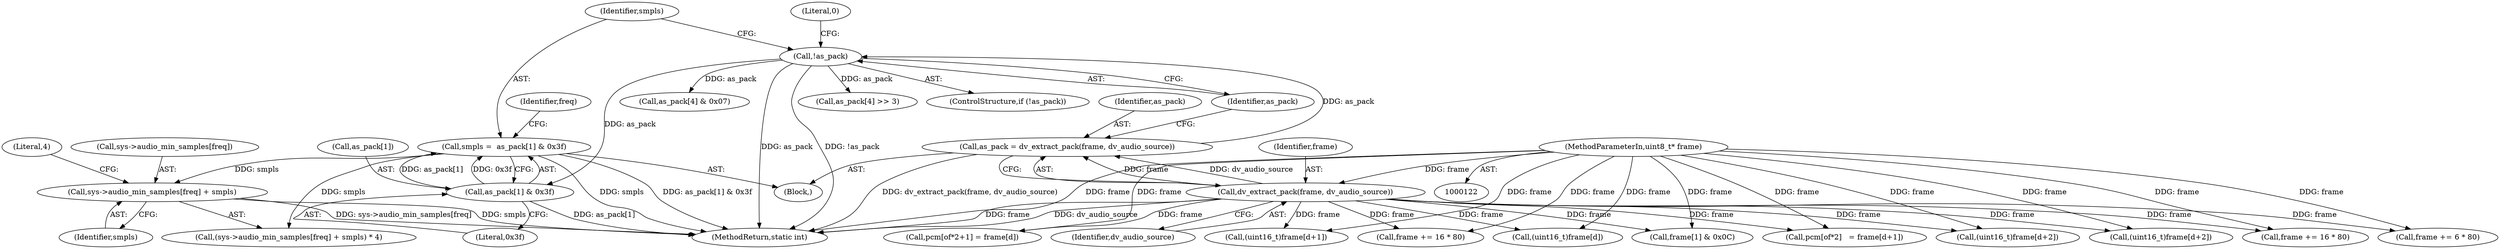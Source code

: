 digraph "0_libav_2d1c0dea5f6b91bec7f5fa53ec050913d851e366@array" {
"1000185" [label="(Call,sys->audio_min_samples[freq] + smpls)"];
"1000152" [label="(Call,smpls =  as_pack[1] & 0x3f)"];
"1000154" [label="(Call,as_pack[1] & 0x3f)"];
"1000148" [label="(Call,!as_pack)"];
"1000142" [label="(Call,as_pack = dv_extract_pack(frame, dv_audio_source))"];
"1000144" [label="(Call,dv_extract_pack(frame, dv_audio_source))"];
"1000123" [label="(MethodParameterIn,uint8_t* frame)"];
"1000170" [label="(Call,as_pack[4] & 0x07)"];
"1000251" [label="(Call,frame += 6 * 80)"];
"1000158" [label="(Literal,0x3f)"];
"1000162" [label="(Call,as_pack[4] >> 3)"];
"1000142" [label="(Call,as_pack = dv_extract_pack(frame, dv_audio_source))"];
"1000320" [label="(Call,pcm[of*2+1] = frame[d])"];
"1000153" [label="(Identifier,smpls)"];
"1000210" [label="(Call,frame[1] & 0x0C)"];
"1000392" [label="(Call,(uint16_t)frame[d+2])"];
"1000364" [label="(Call,(uint16_t)frame[d])"];
"1000151" [label="(Literal,0)"];
"1000147" [label="(ControlStructure,if (!as_pack))"];
"1000521" [label="(MethodReturn,static int)"];
"1000184" [label="(Call,(sys->audio_min_samples[freq] + smpls) * 4)"];
"1000123" [label="(MethodParameterIn,uint8_t* frame)"];
"1000126" [label="(Block,)"];
"1000160" [label="(Identifier,freq)"];
"1000191" [label="(Identifier,smpls)"];
"1000154" [label="(Call,as_pack[1] & 0x3f)"];
"1000516" [label="(Call,frame += 16 * 80)"];
"1000155" [label="(Call,as_pack[1])"];
"1000152" [label="(Call,smpls =  as_pack[1] & 0x3f)"];
"1000309" [label="(Call,pcm[of*2]   = frame[d+1])"];
"1000149" [label="(Identifier,as_pack)"];
"1000145" [label="(Identifier,frame)"];
"1000383" [label="(Call,(uint16_t)frame[d+1])"];
"1000192" [label="(Literal,4)"];
"1000371" [label="(Call,(uint16_t)frame[d+2])"];
"1000143" [label="(Identifier,as_pack)"];
"1000144" [label="(Call,dv_extract_pack(frame, dv_audio_source))"];
"1000511" [label="(Call,frame += 16 * 80)"];
"1000146" [label="(Identifier,dv_audio_source)"];
"1000185" [label="(Call,sys->audio_min_samples[freq] + smpls)"];
"1000148" [label="(Call,!as_pack)"];
"1000186" [label="(Call,sys->audio_min_samples[freq])"];
"1000185" -> "1000184"  [label="AST: "];
"1000185" -> "1000191"  [label="CFG: "];
"1000186" -> "1000185"  [label="AST: "];
"1000191" -> "1000185"  [label="AST: "];
"1000192" -> "1000185"  [label="CFG: "];
"1000185" -> "1000521"  [label="DDG: sys->audio_min_samples[freq]"];
"1000185" -> "1000521"  [label="DDG: smpls"];
"1000152" -> "1000185"  [label="DDG: smpls"];
"1000152" -> "1000126"  [label="AST: "];
"1000152" -> "1000154"  [label="CFG: "];
"1000153" -> "1000152"  [label="AST: "];
"1000154" -> "1000152"  [label="AST: "];
"1000160" -> "1000152"  [label="CFG: "];
"1000152" -> "1000521"  [label="DDG: smpls"];
"1000152" -> "1000521"  [label="DDG: as_pack[1] & 0x3f"];
"1000154" -> "1000152"  [label="DDG: as_pack[1]"];
"1000154" -> "1000152"  [label="DDG: 0x3f"];
"1000152" -> "1000184"  [label="DDG: smpls"];
"1000154" -> "1000158"  [label="CFG: "];
"1000155" -> "1000154"  [label="AST: "];
"1000158" -> "1000154"  [label="AST: "];
"1000154" -> "1000521"  [label="DDG: as_pack[1]"];
"1000148" -> "1000154"  [label="DDG: as_pack"];
"1000148" -> "1000147"  [label="AST: "];
"1000148" -> "1000149"  [label="CFG: "];
"1000149" -> "1000148"  [label="AST: "];
"1000151" -> "1000148"  [label="CFG: "];
"1000153" -> "1000148"  [label="CFG: "];
"1000148" -> "1000521"  [label="DDG: as_pack"];
"1000148" -> "1000521"  [label="DDG: !as_pack"];
"1000142" -> "1000148"  [label="DDG: as_pack"];
"1000148" -> "1000162"  [label="DDG: as_pack"];
"1000148" -> "1000170"  [label="DDG: as_pack"];
"1000142" -> "1000126"  [label="AST: "];
"1000142" -> "1000144"  [label="CFG: "];
"1000143" -> "1000142"  [label="AST: "];
"1000144" -> "1000142"  [label="AST: "];
"1000149" -> "1000142"  [label="CFG: "];
"1000142" -> "1000521"  [label="DDG: dv_extract_pack(frame, dv_audio_source)"];
"1000144" -> "1000142"  [label="DDG: frame"];
"1000144" -> "1000142"  [label="DDG: dv_audio_source"];
"1000144" -> "1000146"  [label="CFG: "];
"1000145" -> "1000144"  [label="AST: "];
"1000146" -> "1000144"  [label="AST: "];
"1000144" -> "1000521"  [label="DDG: frame"];
"1000144" -> "1000521"  [label="DDG: dv_audio_source"];
"1000123" -> "1000144"  [label="DDG: frame"];
"1000144" -> "1000210"  [label="DDG: frame"];
"1000144" -> "1000251"  [label="DDG: frame"];
"1000144" -> "1000309"  [label="DDG: frame"];
"1000144" -> "1000320"  [label="DDG: frame"];
"1000144" -> "1000364"  [label="DDG: frame"];
"1000144" -> "1000371"  [label="DDG: frame"];
"1000144" -> "1000383"  [label="DDG: frame"];
"1000144" -> "1000392"  [label="DDG: frame"];
"1000144" -> "1000511"  [label="DDG: frame"];
"1000144" -> "1000516"  [label="DDG: frame"];
"1000123" -> "1000122"  [label="AST: "];
"1000123" -> "1000521"  [label="DDG: frame"];
"1000123" -> "1000210"  [label="DDG: frame"];
"1000123" -> "1000251"  [label="DDG: frame"];
"1000123" -> "1000309"  [label="DDG: frame"];
"1000123" -> "1000320"  [label="DDG: frame"];
"1000123" -> "1000364"  [label="DDG: frame"];
"1000123" -> "1000371"  [label="DDG: frame"];
"1000123" -> "1000383"  [label="DDG: frame"];
"1000123" -> "1000392"  [label="DDG: frame"];
"1000123" -> "1000511"  [label="DDG: frame"];
"1000123" -> "1000516"  [label="DDG: frame"];
}
